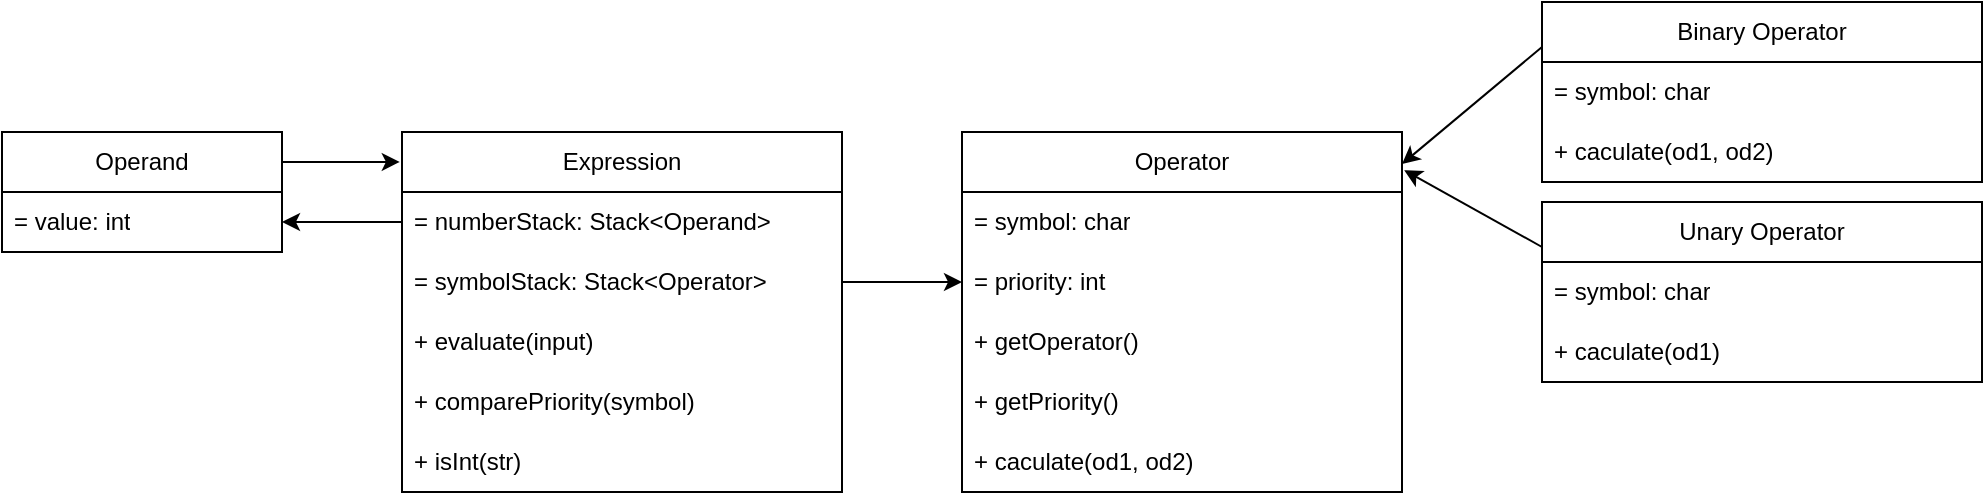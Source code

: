 <mxfile version="24.0.8" type="github">
  <diagram name="Page-1" id="HFXF5jOjvGOMYzu-Sj2q">
    <mxGraphModel dx="1050" dy="522" grid="1" gridSize="10" guides="1" tooltips="1" connect="1" arrows="1" fold="1" page="1" pageScale="1" pageWidth="850" pageHeight="1100" math="0" shadow="0">
      <root>
        <mxCell id="0" />
        <mxCell id="1" parent="0" />
        <mxCell id="lywhhOv0kKZHeL2Ujanw-1" value="Expression" style="swimlane;fontStyle=0;childLayout=stackLayout;horizontal=1;startSize=30;horizontalStack=0;resizeParent=1;resizeParentMax=0;resizeLast=0;collapsible=1;marginBottom=0;whiteSpace=wrap;html=1;" parent="1" vertex="1">
          <mxGeometry x="890" y="225" width="220" height="180" as="geometry" />
        </mxCell>
        <mxCell id="lywhhOv0kKZHeL2Ujanw-2" value="= numberStack: Stack&amp;lt;Operand&amp;gt;" style="text;strokeColor=none;fillColor=none;align=left;verticalAlign=middle;spacingLeft=4;spacingRight=4;overflow=hidden;points=[[0,0.5],[1,0.5]];portConstraint=eastwest;rotatable=0;whiteSpace=wrap;html=1;" parent="lywhhOv0kKZHeL2Ujanw-1" vertex="1">
          <mxGeometry y="30" width="220" height="30" as="geometry" />
        </mxCell>
        <mxCell id="lywhhOv0kKZHeL2Ujanw-3" value="= symbolStack: Stack&amp;lt;Operator&amp;gt;" style="text;strokeColor=none;fillColor=none;align=left;verticalAlign=middle;spacingLeft=4;spacingRight=4;overflow=hidden;points=[[0,0.5],[1,0.5]];portConstraint=eastwest;rotatable=0;whiteSpace=wrap;html=1;" parent="lywhhOv0kKZHeL2Ujanw-1" vertex="1">
          <mxGeometry y="60" width="220" height="30" as="geometry" />
        </mxCell>
        <mxCell id="lywhhOv0kKZHeL2Ujanw-4" value="+ evaluate(input)" style="text;strokeColor=none;fillColor=none;align=left;verticalAlign=middle;spacingLeft=4;spacingRight=4;overflow=hidden;points=[[0,0.5],[1,0.5]];portConstraint=eastwest;rotatable=0;whiteSpace=wrap;html=1;" parent="lywhhOv0kKZHeL2Ujanw-1" vertex="1">
          <mxGeometry y="90" width="220" height="30" as="geometry" />
        </mxCell>
        <mxCell id="lywhhOv0kKZHeL2Ujanw-5" value="+&amp;nbsp;comparePriority(symbol)" style="text;strokeColor=none;fillColor=none;align=left;verticalAlign=middle;spacingLeft=4;spacingRight=4;overflow=hidden;points=[[0,0.5],[1,0.5]];portConstraint=eastwest;rotatable=0;whiteSpace=wrap;html=1;" parent="lywhhOv0kKZHeL2Ujanw-1" vertex="1">
          <mxGeometry y="120" width="220" height="30" as="geometry" />
        </mxCell>
        <mxCell id="lywhhOv0kKZHeL2Ujanw-6" value="+&amp;nbsp;isInt(str)" style="text;strokeColor=none;fillColor=none;align=left;verticalAlign=middle;spacingLeft=4;spacingRight=4;overflow=hidden;points=[[0,0.5],[1,0.5]];portConstraint=eastwest;rotatable=0;whiteSpace=wrap;html=1;" parent="lywhhOv0kKZHeL2Ujanw-1" vertex="1">
          <mxGeometry y="150" width="220" height="30" as="geometry" />
        </mxCell>
        <mxCell id="lywhhOv0kKZHeL2Ujanw-7" value="Operand" style="swimlane;fontStyle=0;childLayout=stackLayout;horizontal=1;startSize=30;horizontalStack=0;resizeParent=1;resizeParentMax=0;resizeLast=0;collapsible=1;marginBottom=0;whiteSpace=wrap;html=1;" parent="1" vertex="1">
          <mxGeometry x="690" y="225" width="140" height="60" as="geometry" />
        </mxCell>
        <mxCell id="lywhhOv0kKZHeL2Ujanw-8" value="= value: int" style="text;strokeColor=none;fillColor=none;align=left;verticalAlign=middle;spacingLeft=4;spacingRight=4;overflow=hidden;points=[[0,0.5],[1,0.5]];portConstraint=eastwest;rotatable=0;whiteSpace=wrap;html=1;" parent="lywhhOv0kKZHeL2Ujanw-7" vertex="1">
          <mxGeometry y="30" width="140" height="30" as="geometry" />
        </mxCell>
        <mxCell id="lywhhOv0kKZHeL2Ujanw-9" style="edgeStyle=orthogonalEdgeStyle;rounded=0;orthogonalLoop=1;jettySize=auto;html=1;exitX=1;exitY=0.25;exitDx=0;exitDy=0;entryX=-0.005;entryY=0.083;entryDx=0;entryDy=0;entryPerimeter=0;" parent="1" source="lywhhOv0kKZHeL2Ujanw-7" target="lywhhOv0kKZHeL2Ujanw-1" edge="1">
          <mxGeometry relative="1" as="geometry" />
        </mxCell>
        <mxCell id="lywhhOv0kKZHeL2Ujanw-10" style="edgeStyle=none;rounded=0;orthogonalLoop=1;jettySize=auto;html=1;exitX=0;exitY=0.5;exitDx=0;exitDy=0;entryX=1;entryY=0.5;entryDx=0;entryDy=0;" parent="1" source="lywhhOv0kKZHeL2Ujanw-2" target="lywhhOv0kKZHeL2Ujanw-8" edge="1">
          <mxGeometry relative="1" as="geometry" />
        </mxCell>
        <mxCell id="lywhhOv0kKZHeL2Ujanw-11" value="Operator" style="swimlane;fontStyle=0;childLayout=stackLayout;horizontal=1;startSize=30;horizontalStack=0;resizeParent=1;resizeParentMax=0;resizeLast=0;collapsible=1;marginBottom=0;whiteSpace=wrap;html=1;" parent="1" vertex="1">
          <mxGeometry x="1170" y="225" width="220" height="180" as="geometry" />
        </mxCell>
        <mxCell id="lywhhOv0kKZHeL2Ujanw-12" value="= symbol: char" style="text;strokeColor=none;fillColor=none;align=left;verticalAlign=middle;spacingLeft=4;spacingRight=4;overflow=hidden;points=[[0,0.5],[1,0.5]];portConstraint=eastwest;rotatable=0;whiteSpace=wrap;html=1;" parent="lywhhOv0kKZHeL2Ujanw-11" vertex="1">
          <mxGeometry y="30" width="220" height="30" as="geometry" />
        </mxCell>
        <mxCell id="lywhhOv0kKZHeL2Ujanw-13" value="= priority: int" style="text;strokeColor=none;fillColor=none;align=left;verticalAlign=middle;spacingLeft=4;spacingRight=4;overflow=hidden;points=[[0,0.5],[1,0.5]];portConstraint=eastwest;rotatable=0;whiteSpace=wrap;html=1;" parent="lywhhOv0kKZHeL2Ujanw-11" vertex="1">
          <mxGeometry y="60" width="220" height="30" as="geometry" />
        </mxCell>
        <mxCell id="lywhhOv0kKZHeL2Ujanw-14" value="+ getOperator()" style="text;strokeColor=none;fillColor=none;align=left;verticalAlign=middle;spacingLeft=4;spacingRight=4;overflow=hidden;points=[[0,0.5],[1,0.5]];portConstraint=eastwest;rotatable=0;whiteSpace=wrap;html=1;" parent="lywhhOv0kKZHeL2Ujanw-11" vertex="1">
          <mxGeometry y="90" width="220" height="30" as="geometry" />
        </mxCell>
        <mxCell id="lywhhOv0kKZHeL2Ujanw-15" value="+&amp;nbsp;getPriority()" style="text;strokeColor=none;fillColor=none;align=left;verticalAlign=middle;spacingLeft=4;spacingRight=4;overflow=hidden;points=[[0,0.5],[1,0.5]];portConstraint=eastwest;rotatable=0;whiteSpace=wrap;html=1;" parent="lywhhOv0kKZHeL2Ujanw-11" vertex="1">
          <mxGeometry y="120" width="220" height="30" as="geometry" />
        </mxCell>
        <mxCell id="lywhhOv0kKZHeL2Ujanw-16" value="+&amp;nbsp;caculate(od1, od2)" style="text;strokeColor=none;fillColor=none;align=left;verticalAlign=middle;spacingLeft=4;spacingRight=4;overflow=hidden;points=[[0,0.5],[1,0.5]];portConstraint=eastwest;rotatable=0;whiteSpace=wrap;html=1;" parent="lywhhOv0kKZHeL2Ujanw-11" vertex="1">
          <mxGeometry y="150" width="220" height="30" as="geometry" />
        </mxCell>
        <mxCell id="lywhhOv0kKZHeL2Ujanw-17" style="edgeStyle=none;rounded=0;orthogonalLoop=1;jettySize=auto;html=1;exitX=1;exitY=0.5;exitDx=0;exitDy=0;entryX=0;entryY=0.5;entryDx=0;entryDy=0;" parent="1" source="lywhhOv0kKZHeL2Ujanw-3" target="lywhhOv0kKZHeL2Ujanw-13" edge="1">
          <mxGeometry relative="1" as="geometry" />
        </mxCell>
        <mxCell id="lywhhOv0kKZHeL2Ujanw-18" value="Binary Operator" style="swimlane;fontStyle=0;childLayout=stackLayout;horizontal=1;startSize=30;horizontalStack=0;resizeParent=1;resizeParentMax=0;resizeLast=0;collapsible=1;marginBottom=0;whiteSpace=wrap;html=1;" parent="1" vertex="1">
          <mxGeometry x="1460" y="160" width="220" height="90" as="geometry" />
        </mxCell>
        <mxCell id="lywhhOv0kKZHeL2Ujanw-19" value="= symbol: char" style="text;strokeColor=none;fillColor=none;align=left;verticalAlign=middle;spacingLeft=4;spacingRight=4;overflow=hidden;points=[[0,0.5],[1,0.5]];portConstraint=eastwest;rotatable=0;whiteSpace=wrap;html=1;" parent="lywhhOv0kKZHeL2Ujanw-18" vertex="1">
          <mxGeometry y="30" width="220" height="30" as="geometry" />
        </mxCell>
        <mxCell id="lywhhOv0kKZHeL2Ujanw-20" value="+&amp;nbsp;caculate(od1, od2)" style="text;strokeColor=none;fillColor=none;align=left;verticalAlign=middle;spacingLeft=4;spacingRight=4;overflow=hidden;points=[[0,0.5],[1,0.5]];portConstraint=eastwest;rotatable=0;whiteSpace=wrap;html=1;" parent="lywhhOv0kKZHeL2Ujanw-18" vertex="1">
          <mxGeometry y="60" width="220" height="30" as="geometry" />
        </mxCell>
        <mxCell id="lywhhOv0kKZHeL2Ujanw-21" value="Unary Operator" style="swimlane;fontStyle=0;childLayout=stackLayout;horizontal=1;startSize=30;horizontalStack=0;resizeParent=1;resizeParentMax=0;resizeLast=0;collapsible=1;marginBottom=0;whiteSpace=wrap;html=1;" parent="1" vertex="1">
          <mxGeometry x="1460" y="260" width="220" height="90" as="geometry" />
        </mxCell>
        <mxCell id="lywhhOv0kKZHeL2Ujanw-22" value="= symbol: char" style="text;strokeColor=none;fillColor=none;align=left;verticalAlign=middle;spacingLeft=4;spacingRight=4;overflow=hidden;points=[[0,0.5],[1,0.5]];portConstraint=eastwest;rotatable=0;whiteSpace=wrap;html=1;" parent="lywhhOv0kKZHeL2Ujanw-21" vertex="1">
          <mxGeometry y="30" width="220" height="30" as="geometry" />
        </mxCell>
        <mxCell id="lywhhOv0kKZHeL2Ujanw-23" value="+&amp;nbsp;caculate(od1)" style="text;strokeColor=none;fillColor=none;align=left;verticalAlign=middle;spacingLeft=4;spacingRight=4;overflow=hidden;points=[[0,0.5],[1,0.5]];portConstraint=eastwest;rotatable=0;whiteSpace=wrap;html=1;" parent="lywhhOv0kKZHeL2Ujanw-21" vertex="1">
          <mxGeometry y="60" width="220" height="30" as="geometry" />
        </mxCell>
        <mxCell id="lywhhOv0kKZHeL2Ujanw-24" style="edgeStyle=none;rounded=0;orthogonalLoop=1;jettySize=auto;html=1;exitX=0;exitY=0.25;exitDx=0;exitDy=0;entryX=1.005;entryY=0.106;entryDx=0;entryDy=0;entryPerimeter=0;" parent="1" source="lywhhOv0kKZHeL2Ujanw-21" target="lywhhOv0kKZHeL2Ujanw-11" edge="1">
          <mxGeometry relative="1" as="geometry" />
        </mxCell>
        <mxCell id="lywhhOv0kKZHeL2Ujanw-25" style="edgeStyle=none;rounded=0;orthogonalLoop=1;jettySize=auto;html=1;exitX=0;exitY=0.25;exitDx=0;exitDy=0;entryX=1;entryY=0.089;entryDx=0;entryDy=0;entryPerimeter=0;" parent="1" source="lywhhOv0kKZHeL2Ujanw-18" target="lywhhOv0kKZHeL2Ujanw-11" edge="1">
          <mxGeometry relative="1" as="geometry" />
        </mxCell>
      </root>
    </mxGraphModel>
  </diagram>
</mxfile>
